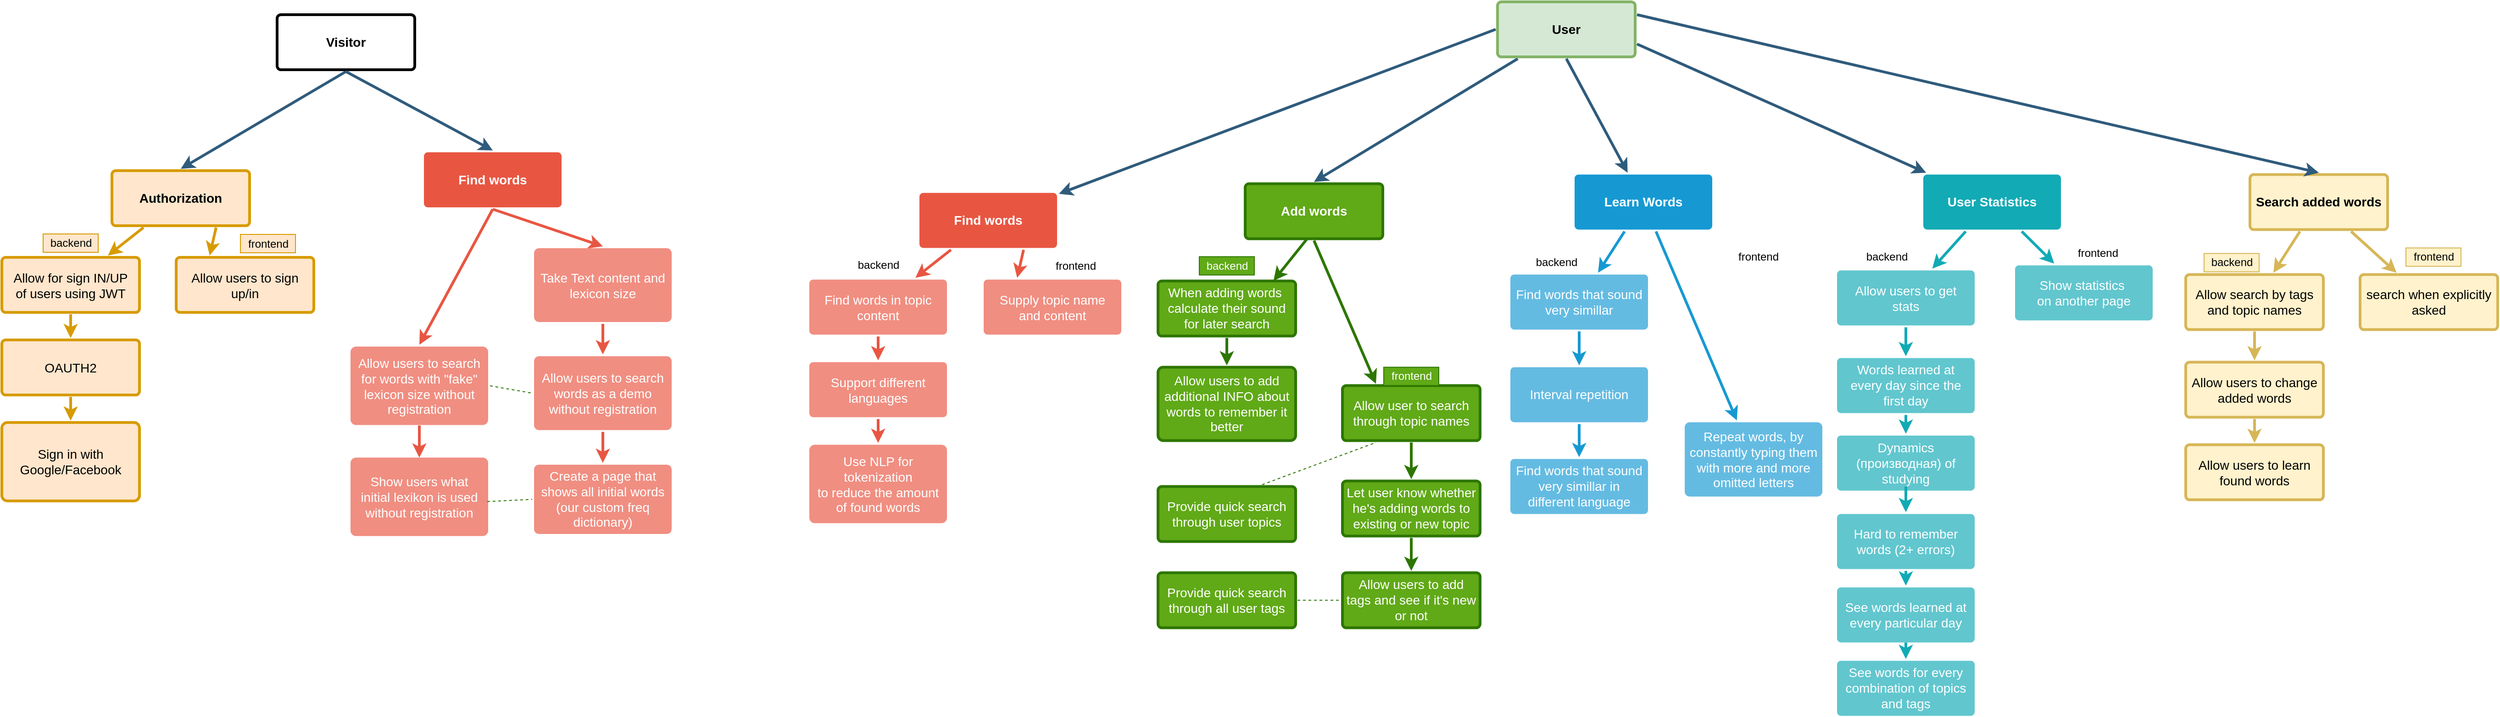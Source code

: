 <mxfile version="13.3.1" type="device"><diagram id="6a731a19-8d31-9384-78a2-239565b7b9f0" name="Page-1"><mxGraphModel dx="2748" dy="3997" grid="1" gridSize="10" guides="1" tooltips="1" connect="1" arrows="1" fold="1" page="1" pageScale="1" pageWidth="3300" pageHeight="2339" background="#ffffff" math="0" shadow="0"><root><mxCell id="0"/><mxCell id="1" parent="0"/><mxCell id="1746" value="" style="edgeStyle=none;rounded=0;jumpStyle=none;html=1;shadow=0;labelBackgroundColor=none;startArrow=none;startFill=0;endArrow=classic;endFill=1;jettySize=auto;orthogonalLoop=1;strokeColor=#2F5B7C;strokeWidth=3;fontFamily=Helvetica;fontSize=16;fontColor=#23445D;spacing=5;exitX=1;exitY=0.75;exitDx=0;exitDy=0;" parent="1" source="cgnRqNXpJwsMN1Uo9J-F-1779" target="1771" edge="1"><mxGeometry relative="1" as="geometry"><mxPoint x="1918" y="-2153" as="sourcePoint"/></mxGeometry></mxCell><mxCell id="1747" value="" style="edgeStyle=none;rounded=0;jumpStyle=none;html=1;shadow=0;labelBackgroundColor=none;startArrow=none;startFill=0;endArrow=classic;endFill=1;jettySize=auto;orthogonalLoop=1;strokeColor=#2F5B7C;strokeWidth=3;fontFamily=Helvetica;fontSize=16;fontColor=#23445D;spacing=5;exitX=0.5;exitY=1;exitDx=0;exitDy=0;" parent="1" source="cgnRqNXpJwsMN1Uo9J-F-1779" target="1760" edge="1"><mxGeometry relative="1" as="geometry"><mxPoint x="1856.883" y="-2149.75" as="sourcePoint"/></mxGeometry></mxCell><mxCell id="1748" value="" style="edgeStyle=none;rounded=0;jumpStyle=none;html=1;shadow=0;labelBackgroundColor=none;startArrow=none;startFill=0;endArrow=classic;endFill=1;jettySize=auto;orthogonalLoop=1;strokeColor=#2F5B7C;strokeWidth=3;fontFamily=Helvetica;fontSize=16;fontColor=#23445D;spacing=5;exitX=0;exitY=0.5;exitDx=0;exitDy=0;" parent="1" source="cgnRqNXpJwsMN1Uo9J-F-1779" target="1753" edge="1"><mxGeometry relative="1" as="geometry"><mxPoint x="1764.0" y="-2186.75" as="sourcePoint"/></mxGeometry></mxCell><mxCell id="1750" value="" style="edgeStyle=none;rounded=1;jumpStyle=none;html=1;shadow=0;labelBackgroundColor=none;startArrow=none;startFill=0;jettySize=auto;orthogonalLoop=1;strokeColor=#E85642;strokeWidth=3;fontFamily=Helvetica;fontSize=14;fontColor=#FFFFFF;spacing=5;fontStyle=1;fillColor=#b0e3e6;exitX=0.5;exitY=1;exitDx=0;exitDy=0;" parent="1" source="1754" target="1756" edge="1"><mxGeometry relative="1" as="geometry"/></mxCell><mxCell id="1751" value="" style="edgeStyle=none;rounded=1;jumpStyle=none;html=1;shadow=0;labelBackgroundColor=none;startArrow=none;startFill=0;jettySize=auto;orthogonalLoop=1;strokeColor=#E85642;strokeWidth=3;fontFamily=Helvetica;fontSize=14;fontColor=#FFFFFF;spacing=5;fontStyle=1;fillColor=#b0e3e6;" parent="1" source="1753" target="1755" edge="1"><mxGeometry relative="1" as="geometry"/></mxCell><mxCell id="1752" value="" style="edgeStyle=none;rounded=1;jumpStyle=none;html=1;shadow=0;labelBackgroundColor=none;startArrow=none;startFill=0;jettySize=auto;orthogonalLoop=1;strokeColor=#E85642;strokeWidth=3;fontFamily=Helvetica;fontSize=14;fontColor=#FFFFFF;spacing=5;fontStyle=1;fillColor=#b0e3e6;exitX=0.5;exitY=1;exitDx=0;exitDy=0;" parent="1" source="1755" target="1754" edge="1"><mxGeometry relative="1" as="geometry"/></mxCell><mxCell id="1753" value="Find words" style="rounded=1;whiteSpace=wrap;html=1;shadow=0;labelBackgroundColor=none;strokeColor=none;strokeWidth=3;fillColor=#e85642;fontFamily=Helvetica;fontSize=14;fontColor=#FFFFFF;align=center;spacing=5;fontStyle=1;arcSize=7;perimeterSpacing=2;" parent="1" vertex="1"><mxGeometry x="1140" y="-1991.75" width="150" height="60" as="geometry"/></mxCell><mxCell id="1754" value="Support different languages" style="rounded=1;whiteSpace=wrap;html=1;shadow=0;labelBackgroundColor=none;strokeColor=none;strokeWidth=3;fillColor=#f08e81;fontFamily=Helvetica;fontSize=14;fontColor=#FFFFFF;align=center;spacing=5;fontStyle=0;arcSize=7;perimeterSpacing=2;" parent="1" vertex="1"><mxGeometry x="1020" y="-1807.25" width="150" height="60" as="geometry"/></mxCell><mxCell id="1755" value="Find words in topic content" style="rounded=1;whiteSpace=wrap;html=1;shadow=0;labelBackgroundColor=none;strokeColor=none;strokeWidth=3;fillColor=#f08e81;fontFamily=Helvetica;fontSize=14;fontColor=#FFFFFF;align=center;spacing=5;fontStyle=0;arcSize=7;perimeterSpacing=2;" parent="1" vertex="1"><mxGeometry x="1020" y="-1897.25" width="150" height="60" as="geometry"/></mxCell><mxCell id="1756" value="Use NLP for tokenization&lt;br&gt;to reduce the amount of found words" style="rounded=1;whiteSpace=wrap;html=1;shadow=0;labelBackgroundColor=none;strokeColor=none;strokeWidth=3;fillColor=#f08e81;fontFamily=Helvetica;fontSize=14;fontColor=#FFFFFF;align=center;spacing=5;fontStyle=0;arcSize=7;perimeterSpacing=2;" parent="1" vertex="1"><mxGeometry x="1020" y="-1717.25" width="150" height="85.5" as="geometry"/></mxCell><mxCell id="1757" value="" style="edgeStyle=none;rounded=0;jumpStyle=none;html=1;shadow=0;labelBackgroundColor=none;startArrow=none;startFill=0;endArrow=classic;endFill=1;jettySize=auto;orthogonalLoop=1;strokeColor=#1699D3;strokeWidth=3;fontFamily=Helvetica;fontSize=14;fontColor=#FFFFFF;spacing=5;" parent="1" source="1760" target="1763" edge="1"><mxGeometry relative="1" as="geometry"/></mxCell><mxCell id="1758" value="" style="edgeStyle=none;rounded=0;jumpStyle=none;html=1;shadow=0;labelBackgroundColor=none;startArrow=none;startFill=0;endArrow=classic;endFill=1;jettySize=auto;orthogonalLoop=1;strokeColor=#1699D3;strokeWidth=3;fontFamily=Helvetica;fontSize=14;fontColor=#FFFFFF;spacing=5;" parent="1" source="1760" target="1762" edge="1"><mxGeometry relative="1" as="geometry"/></mxCell><mxCell id="1760" value="Learn Words" style="rounded=1;whiteSpace=wrap;html=1;shadow=0;labelBackgroundColor=none;strokeColor=none;strokeWidth=3;fillColor=#1699d3;fontFamily=Helvetica;fontSize=14;fontColor=#FFFFFF;align=center;spacing=5;fontStyle=1;arcSize=7;perimeterSpacing=2;" parent="1" vertex="1"><mxGeometry x="1854" y="-2011.75" width="150" height="60" as="geometry"/></mxCell><mxCell id="1762" value="Repeat words, by constantly typing them with more and more omitted letters" style="rounded=1;whiteSpace=wrap;html=1;shadow=0;labelBackgroundColor=none;strokeColor=none;strokeWidth=3;fillColor=#64bbe2;fontFamily=Helvetica;fontSize=14;fontColor=#FFFFFF;align=center;spacing=5;arcSize=7;perimeterSpacing=2;" parent="1" vertex="1"><mxGeometry x="1974" y="-1741.75" width="150" height="81" as="geometry"/></mxCell><mxCell id="1763" value="Find words that sound very simillar" style="rounded=1;whiteSpace=wrap;html=1;shadow=0;labelBackgroundColor=none;strokeColor=none;strokeWidth=3;fillColor=#64bbe2;fontFamily=Helvetica;fontSize=14;fontColor=#FFFFFF;align=center;spacing=5;arcSize=7;perimeterSpacing=2;" parent="1" vertex="1"><mxGeometry x="1784" y="-1902.75" width="150" height="60" as="geometry"/></mxCell><mxCell id="1771" value="User Statistics" style="rounded=1;whiteSpace=wrap;html=1;shadow=0;labelBackgroundColor=none;strokeColor=none;strokeWidth=3;fillColor=#12aab5;fontFamily=Helvetica;fontSize=14;fontColor=#FFFFFF;align=center;spacing=5;fontStyle=1;arcSize=7;perimeterSpacing=2;" parent="1" vertex="1"><mxGeometry x="2234" y="-2011.75" width="150" height="60" as="geometry"/></mxCell><mxCell id="1776" value="Allow users to get stats" style="rounded=1;whiteSpace=wrap;html=1;shadow=0;labelBackgroundColor=none;strokeColor=none;strokeWidth=3;fillColor=#61c6ce;fontFamily=Helvetica;fontSize=14;fontColor=#FFFFFF;align=center;spacing=5;fontStyle=0;arcSize=7;perimeterSpacing=2;" parent="1" vertex="1"><mxGeometry x="2140" y="-1907.25" width="150" height="60" as="geometry"/></mxCell><mxCell id="1777" value="" style="edgeStyle=none;rounded=1;jumpStyle=none;html=1;shadow=0;labelBackgroundColor=none;startArrow=none;startFill=0;jettySize=auto;orthogonalLoop=1;strokeColor=#12AAB5;strokeWidth=3;fontFamily=Helvetica;fontSize=14;fontColor=#FFFFFF;spacing=5;fontStyle=1;fillColor=#b0e3e6;" parent="1" source="1771" target="1776" edge="1"><mxGeometry relative="1" as="geometry"/></mxCell><mxCell id="1778" value="Show statistics&amp;nbsp;&lt;br&gt;on another page" style="rounded=1;whiteSpace=wrap;html=1;shadow=0;labelBackgroundColor=none;strokeColor=none;strokeWidth=3;fillColor=#61c6ce;fontFamily=Helvetica;fontSize=14;fontColor=#FFFFFF;align=center;spacing=5;fontStyle=0;arcSize=7;perimeterSpacing=2;" parent="1" vertex="1"><mxGeometry x="2334" y="-1912.75" width="150" height="60" as="geometry"/></mxCell><mxCell id="1779" value="" style="edgeStyle=none;rounded=1;jumpStyle=none;html=1;shadow=0;labelBackgroundColor=none;startArrow=none;startFill=0;jettySize=auto;orthogonalLoop=1;strokeColor=#12AAB5;strokeWidth=3;fontFamily=Helvetica;fontSize=14;fontColor=#FFFFFF;spacing=5;fontStyle=1;fillColor=#b0e3e6;" parent="1" source="1771" target="1778" edge="1"><mxGeometry relative="1" as="geometry"/></mxCell><mxCell id="3GbxyuXBnhNGjhX0EN6T-1781" value="" style="edgeStyle=none;rounded=1;jumpStyle=none;html=1;shadow=0;labelBackgroundColor=none;startArrow=none;startFill=0;jettySize=auto;orthogonalLoop=1;strokeColor=#2D7600;strokeWidth=3;fontFamily=Helvetica;fontSize=14;fontColor=#FFFFFF;spacing=5;fontStyle=1;fillColor=#60a917;exitX=0.5;exitY=1;exitDx=0;exitDy=0;" parent="1" source="3GbxyuXBnhNGjhX0EN6T-1783" target="3GbxyuXBnhNGjhX0EN6T-1782" edge="1"><mxGeometry relative="1" as="geometry"/></mxCell><mxCell id="3GbxyuXBnhNGjhX0EN6T-1782" value="Let user know whether he's adding words to existing or new topic" style="rounded=1;whiteSpace=wrap;html=1;shadow=0;labelBackgroundColor=none;strokeColor=#2D7600;strokeWidth=3;fillColor=#60a917;fontFamily=Helvetica;fontSize=14;align=center;spacing=5;fontStyle=0;arcSize=7;perimeterSpacing=2;fontColor=#ffffff;" parent="1" vertex="1"><mxGeometry x="1601" y="-1677.75" width="150" height="60" as="geometry"/></mxCell><mxCell id="3GbxyuXBnhNGjhX0EN6T-1783" value="Allow user to search through topic names" style="rounded=1;whiteSpace=wrap;html=1;shadow=0;labelBackgroundColor=none;strokeColor=#2D7600;strokeWidth=3;fillColor=#60a917;fontFamily=Helvetica;fontSize=14;align=center;spacing=5;fontStyle=0;arcSize=7;perimeterSpacing=2;fontColor=#ffffff;" parent="1" vertex="1"><mxGeometry x="1601" y="-1781.75" width="150" height="60" as="geometry"/></mxCell><mxCell id="3GbxyuXBnhNGjhX0EN6T-1784" value="Provide quick search through user topics" style="rounded=1;whiteSpace=wrap;html=1;shadow=0;labelBackgroundColor=none;strokeColor=#2D7600;strokeWidth=3;fillColor=#60a917;fontFamily=Helvetica;fontSize=14;align=center;spacing=5;fontStyle=0;arcSize=7;perimeterSpacing=2;fontColor=#ffffff;" parent="1" vertex="1"><mxGeometry x="1400" y="-1671.75" width="150" height="60" as="geometry"/></mxCell><mxCell id="3GbxyuXBnhNGjhX0EN6T-1785" value="" style="edgeStyle=none;rounded=1;jumpStyle=none;html=1;shadow=0;labelBackgroundColor=none;startArrow=none;startFill=0;jettySize=auto;orthogonalLoop=1;strokeColor=#2D7600;strokeWidth=3;fontFamily=Helvetica;fontSize=14;fontColor=#FFFFFF;spacing=5;fontStyle=1;fillColor=#60a917;entryX=0.25;entryY=0;entryDx=0;entryDy=0;" parent="1" target="3GbxyuXBnhNGjhX0EN6T-1783" edge="1"><mxGeometry relative="1" as="geometry"><mxPoint x="1570" y="-1939.75" as="sourcePoint"/><mxPoint x="1726" y="-1859.25" as="targetPoint"/></mxGeometry></mxCell><mxCell id="3GbxyuXBnhNGjhX0EN6T-1787" value="&lt;span style=&quot;font-size: 14px&quot;&gt;&lt;br&gt;&lt;/span&gt;" style="text;html=1;align=center;verticalAlign=middle;resizable=0;points=[];autosize=1;" parent="1" vertex="1"><mxGeometry x="1075" y="-1993.75" width="20" height="20" as="geometry"/></mxCell><mxCell id="3GbxyuXBnhNGjhX0EN6T-1788" value="backend" style="text;html=1;align=center;verticalAlign=middle;resizable=0;points=[];autosize=1;" parent="1" vertex="1"><mxGeometry x="1065" y="-1922.75" width="60" height="20" as="geometry"/></mxCell><mxCell id="3GbxyuXBnhNGjhX0EN6T-1789" value="frontend" style="text;html=1;align=center;verticalAlign=middle;resizable=0;points=[];autosize=1;fillColor=#60a917;strokeColor=#2D7600;fontColor=#ffffff;" parent="1" vertex="1"><mxGeometry x="1646" y="-1801.75" width="60" height="20" as="geometry"/></mxCell><mxCell id="3GbxyuXBnhNGjhX0EN6T-1790" value="Add words" style="rounded=1;whiteSpace=wrap;html=1;shadow=0;labelBackgroundColor=none;strokeColor=#2D7600;strokeWidth=3;fillColor=#60a917;fontFamily=Helvetica;fontSize=14;align=center;spacing=5;fontStyle=1;arcSize=7;perimeterSpacing=2;fontColor=#ffffff;" parent="1" vertex="1"><mxGeometry x="1495" y="-2001.75" width="150" height="60" as="geometry"/></mxCell><mxCell id="3GbxyuXBnhNGjhX0EN6T-1791" value="" style="edgeStyle=none;rounded=0;jumpStyle=none;html=1;shadow=0;labelBackgroundColor=none;startArrow=none;startFill=0;endArrow=classic;endFill=1;jettySize=auto;orthogonalLoop=1;strokeColor=#2F5B7C;strokeWidth=3;fontFamily=Helvetica;fontSize=16;fontColor=#23445D;spacing=5;entryX=0.5;entryY=0;entryDx=0;entryDy=0;" parent="1" source="cgnRqNXpJwsMN1Uo9J-F-1779" target="3GbxyuXBnhNGjhX0EN6T-1790" edge="1"><mxGeometry relative="1" as="geometry"><mxPoint x="1802.5" y="-2149.75" as="sourcePoint"/><mxPoint x="1302" y="-1979.426" as="targetPoint"/></mxGeometry></mxCell><mxCell id="3GbxyuXBnhNGjhX0EN6T-1792" value="" style="edgeStyle=none;rounded=1;jumpStyle=none;html=1;shadow=0;labelBackgroundColor=none;startArrow=none;startFill=0;jettySize=auto;orthogonalLoop=1;strokeColor=#2D7600;strokeWidth=3;fontFamily=Helvetica;fontSize=14;fontColor=#FFFFFF;spacing=5;fontStyle=1;fillColor=#60a917;exitX=0.451;exitY=0.969;exitDx=0;exitDy=0;exitPerimeter=0;entryX=0.83;entryY=0.029;entryDx=0;entryDy=0;entryPerimeter=0;" parent="1" source="3GbxyuXBnhNGjhX0EN6T-1790" target="3GbxyuXBnhNGjhX0EN6T-1794" edge="1"><mxGeometry relative="1" as="geometry"><mxPoint x="1560" y="-1931.75" as="sourcePoint"/><mxPoint x="1475" y="-1843.75" as="targetPoint"/></mxGeometry></mxCell><mxCell id="3GbxyuXBnhNGjhX0EN6T-1793" value="backend" style="text;html=1;align=center;verticalAlign=middle;resizable=0;points=[];autosize=1;fillColor=#60a917;strokeColor=#2D7600;fontColor=#ffffff;" parent="1" vertex="1"><mxGeometry x="1445" y="-1922.25" width="60" height="20" as="geometry"/></mxCell><mxCell id="3GbxyuXBnhNGjhX0EN6T-1794" value="When adding words&amp;nbsp;&lt;br&gt;calculate their sound for later search" style="rounded=1;whiteSpace=wrap;html=1;shadow=0;labelBackgroundColor=none;strokeColor=#2D7600;strokeWidth=3;fillColor=#60a917;fontFamily=Helvetica;fontSize=14;align=center;spacing=5;fontStyle=0;arcSize=7;perimeterSpacing=2;fontColor=#ffffff;" parent="1" vertex="1"><mxGeometry x="1400" y="-1895.75" width="150" height="60" as="geometry"/></mxCell><mxCell id="3GbxyuXBnhNGjhX0EN6T-1796" value="" style="endArrow=none;dashed=1;html=1;entryX=0.25;entryY=1;entryDx=0;entryDy=0;exitX=0.75;exitY=0;exitDx=0;exitDy=0;fillColor=#60a917;strokeColor=#2D7600;" parent="1" source="3GbxyuXBnhNGjhX0EN6T-1784" target="3GbxyuXBnhNGjhX0EN6T-1783" edge="1"><mxGeometry width="50" height="50" relative="1" as="geometry"><mxPoint x="1430" y="-1726.75" as="sourcePoint"/><mxPoint x="1480" y="-1776.75" as="targetPoint"/></mxGeometry></mxCell><mxCell id="3GbxyuXBnhNGjhX0EN6T-1797" value="Supply topic name and content" style="rounded=1;whiteSpace=wrap;html=1;shadow=0;labelBackgroundColor=none;strokeColor=none;strokeWidth=3;fillColor=#f08e81;fontFamily=Helvetica;fontSize=14;fontColor=#FFFFFF;align=center;spacing=5;fontStyle=0;arcSize=7;perimeterSpacing=2;" parent="1" vertex="1"><mxGeometry x="1210" y="-1897.25" width="150" height="60" as="geometry"/></mxCell><mxCell id="3GbxyuXBnhNGjhX0EN6T-1798" value="" style="edgeStyle=none;rounded=1;jumpStyle=none;html=1;shadow=0;labelBackgroundColor=none;startArrow=none;startFill=0;jettySize=auto;orthogonalLoop=1;strokeColor=#E85642;strokeWidth=3;fontFamily=Helvetica;fontSize=14;fontColor=#FFFFFF;spacing=5;fontStyle=1;fillColor=#b0e3e6;exitX=0.75;exitY=1;exitDx=0;exitDy=0;entryX=0.25;entryY=0;entryDx=0;entryDy=0;" parent="1" source="1753" target="3GbxyuXBnhNGjhX0EN6T-1797" edge="1"><mxGeometry relative="1" as="geometry"><mxPoint x="1184.365" y="-1919.75" as="sourcePoint"/><mxPoint x="1145.635" y="-1889.25" as="targetPoint"/></mxGeometry></mxCell><mxCell id="3GbxyuXBnhNGjhX0EN6T-1799" value="frontend" style="text;html=1;align=center;verticalAlign=middle;resizable=0;points=[];autosize=1;" parent="1" vertex="1"><mxGeometry x="1280" y="-1922.25" width="60" height="20" as="geometry"/></mxCell><mxCell id="3GbxyuXBnhNGjhX0EN6T-1800" value="Allow users to search for words with &quot;fake&quot; lexicon size without registration" style="rounded=1;whiteSpace=wrap;html=1;shadow=0;labelBackgroundColor=none;strokeColor=none;strokeWidth=3;fillColor=#f08e81;fontFamily=Helvetica;fontSize=14;fontColor=#FFFFFF;align=center;spacing=5;fontStyle=0;arcSize=7;perimeterSpacing=2;" parent="1" vertex="1"><mxGeometry x="520" y="-1824.25" width="150" height="85.5" as="geometry"/></mxCell><mxCell id="3GbxyuXBnhNGjhX0EN6T-1802" value="Allow users to search words as a demo without registration" style="rounded=1;whiteSpace=wrap;html=1;shadow=0;labelBackgroundColor=none;strokeColor=none;strokeWidth=3;fillColor=#f08e81;fontFamily=Helvetica;fontSize=14;fontColor=#FFFFFF;align=center;spacing=5;fontStyle=0;arcSize=7;perimeterSpacing=2;" parent="1" vertex="1"><mxGeometry x="720" y="-1813.75" width="150" height="80.5" as="geometry"/></mxCell><mxCell id="3GbxyuXBnhNGjhX0EN6T-1804" value="backend" style="text;html=1;align=center;verticalAlign=middle;resizable=0;points=[];autosize=1;" parent="1" vertex="1"><mxGeometry x="1804" y="-1925.75" width="60" height="20" as="geometry"/></mxCell><mxCell id="3GbxyuXBnhNGjhX0EN6T-1805" value="backend" style="text;html=1;align=center;verticalAlign=middle;resizable=0;points=[];autosize=1;" parent="1" vertex="1"><mxGeometry x="2164" y="-1932.25" width="60" height="20" as="geometry"/></mxCell><mxCell id="3GbxyuXBnhNGjhX0EN6T-1806" value="frontend" style="text;html=1;align=center;verticalAlign=middle;resizable=0;points=[];autosize=1;" parent="1" vertex="1"><mxGeometry x="2024" y="-1931.75" width="60" height="20" as="geometry"/></mxCell><mxCell id="3GbxyuXBnhNGjhX0EN6T-1807" value="frontend" style="text;html=1;align=center;verticalAlign=middle;resizable=0;points=[];autosize=1;" parent="1" vertex="1"><mxGeometry x="2394" y="-1935.75" width="60" height="20" as="geometry"/></mxCell><mxCell id="3GbxyuXBnhNGjhX0EN6T-1808" value="" style="edgeStyle=none;rounded=0;jumpStyle=none;html=1;shadow=0;labelBackgroundColor=none;startArrow=none;startFill=0;endArrow=classic;endFill=1;jettySize=auto;orthogonalLoop=1;strokeColor=#d6b656;strokeWidth=3;fontFamily=Helvetica;fontSize=14;fontColor=#FFFFFF;spacing=5;fillColor=#fff2cc;" parent="1" source="3GbxyuXBnhNGjhX0EN6T-1810" target="3GbxyuXBnhNGjhX0EN6T-1812" edge="1"><mxGeometry relative="1" as="geometry"/></mxCell><mxCell id="3GbxyuXBnhNGjhX0EN6T-1809" value="" style="edgeStyle=none;rounded=0;jumpStyle=none;html=1;shadow=0;labelBackgroundColor=none;startArrow=none;startFill=0;endArrow=classic;endFill=1;jettySize=auto;orthogonalLoop=1;strokeColor=#d6b656;strokeWidth=3;fontFamily=Helvetica;fontSize=14;fontColor=#FFFFFF;spacing=5;fillColor=#fff2cc;" parent="1" source="3GbxyuXBnhNGjhX0EN6T-1810" target="3GbxyuXBnhNGjhX0EN6T-1811" edge="1"><mxGeometry relative="1" as="geometry"/></mxCell><mxCell id="3GbxyuXBnhNGjhX0EN6T-1810" value="Search added words" style="rounded=1;whiteSpace=wrap;html=1;shadow=0;labelBackgroundColor=none;strokeColor=#d6b656;strokeWidth=3;fillColor=#fff2cc;fontFamily=Helvetica;fontSize=14;align=center;spacing=5;fontStyle=1;arcSize=7;perimeterSpacing=2;" parent="1" vertex="1"><mxGeometry x="2590" y="-2011.75" width="150" height="60" as="geometry"/></mxCell><mxCell id="3GbxyuXBnhNGjhX0EN6T-1811" value="search when explicitly asked" style="rounded=1;whiteSpace=wrap;html=1;shadow=0;labelBackgroundColor=none;strokeColor=#d6b656;strokeWidth=3;fillColor=#fff2cc;fontFamily=Helvetica;fontSize=14;align=center;spacing=5;arcSize=7;perimeterSpacing=2;" parent="1" vertex="1"><mxGeometry x="2710" y="-1902.75" width="150" height="60" as="geometry"/></mxCell><mxCell id="3GbxyuXBnhNGjhX0EN6T-1812" value="Allow search by tags and topic names" style="rounded=1;whiteSpace=wrap;html=1;shadow=0;labelBackgroundColor=none;strokeColor=#d6b656;strokeWidth=3;fillColor=#fff2cc;fontFamily=Helvetica;fontSize=14;align=center;spacing=5;arcSize=7;perimeterSpacing=2;" parent="1" vertex="1"><mxGeometry x="2520" y="-1902.75" width="150" height="60" as="geometry"/></mxCell><mxCell id="3GbxyuXBnhNGjhX0EN6T-1813" value="backend" style="text;html=1;align=center;verticalAlign=middle;resizable=0;points=[];autosize=1;fillColor=#fff2cc;strokeColor=#d6b656;" parent="1" vertex="1"><mxGeometry x="2540" y="-1925.75" width="60" height="20" as="geometry"/></mxCell><mxCell id="3GbxyuXBnhNGjhX0EN6T-1814" value="frontend" style="text;html=1;align=center;verticalAlign=middle;resizable=0;points=[];autosize=1;fillColor=#fff2cc;strokeColor=#d6b656;" parent="1" vertex="1"><mxGeometry x="2760" y="-1931.75" width="60" height="20" as="geometry"/></mxCell><mxCell id="3GbxyuXBnhNGjhX0EN6T-1815" value="" style="edgeStyle=none;rounded=0;jumpStyle=none;html=1;shadow=0;labelBackgroundColor=none;startArrow=none;startFill=0;endArrow=classic;endFill=1;jettySize=auto;orthogonalLoop=1;strokeColor=#2F5B7C;strokeWidth=3;fontFamily=Helvetica;fontSize=16;fontColor=#23445D;spacing=5;entryX=0.5;entryY=0;entryDx=0;entryDy=0;exitX=1;exitY=0.25;exitDx=0;exitDy=0;" parent="1" source="cgnRqNXpJwsMN1Uo9J-F-1779" target="3GbxyuXBnhNGjhX0EN6T-1810" edge="1"><mxGeometry relative="1" as="geometry"><mxPoint x="1918" y="-2187" as="sourcePoint"/><mxPoint x="2225.693" y="-2003.75" as="targetPoint"/></mxGeometry></mxCell><mxCell id="3GbxyuXBnhNGjhX0EN6T-1816" value="" style="edgeStyle=none;rounded=0;jumpStyle=none;html=1;shadow=0;labelBackgroundColor=none;startArrow=none;startFill=0;endArrow=classic;endFill=1;jettySize=auto;orthogonalLoop=1;strokeColor=#1699D3;strokeWidth=3;fontFamily=Helvetica;fontSize=14;fontColor=#FFFFFF;spacing=5;exitX=0.5;exitY=1;exitDx=0;exitDy=0;entryX=0.5;entryY=0;entryDx=0;entryDy=0;" parent="1" source="1763" target="3GbxyuXBnhNGjhX0EN6T-1817" edge="1"><mxGeometry relative="1" as="geometry"><mxPoint x="1874" y="-1771.75" as="sourcePoint"/><mxPoint x="1859" y="-1771.75" as="targetPoint"/></mxGeometry></mxCell><mxCell id="3GbxyuXBnhNGjhX0EN6T-1817" value="Interval repetition" style="rounded=1;whiteSpace=wrap;html=1;shadow=0;labelBackgroundColor=none;strokeColor=none;strokeWidth=3;fillColor=#64bbe2;fontFamily=Helvetica;fontSize=14;fontColor=#FFFFFF;align=center;spacing=5;arcSize=7;perimeterSpacing=2;" parent="1" vertex="1"><mxGeometry x="1784" y="-1801.75" width="150" height="60" as="geometry"/></mxCell><mxCell id="3GbxyuXBnhNGjhX0EN6T-1818" value="Words learned at every day since the first day" style="rounded=1;whiteSpace=wrap;html=1;shadow=0;labelBackgroundColor=none;strokeColor=none;strokeWidth=3;fillColor=#61c6ce;fontFamily=Helvetica;fontSize=14;fontColor=#FFFFFF;align=center;spacing=5;fontStyle=0;arcSize=7;perimeterSpacing=2;" parent="1" vertex="1"><mxGeometry x="2140" y="-1811.75" width="150" height="60" as="geometry"/></mxCell><mxCell id="3GbxyuXBnhNGjhX0EN6T-1819" value="Dynamics (производная) of studying" style="rounded=1;whiteSpace=wrap;html=1;shadow=0;labelBackgroundColor=none;strokeColor=none;strokeWidth=3;fillColor=#61c6ce;fontFamily=Helvetica;fontSize=14;fontColor=#FFFFFF;align=center;spacing=5;fontStyle=0;arcSize=7;perimeterSpacing=2;" parent="1" vertex="1"><mxGeometry x="2140" y="-1727.25" width="150" height="60" as="geometry"/></mxCell><mxCell id="3GbxyuXBnhNGjhX0EN6T-1820" value="Hard to remember words (2+ errors)" style="rounded=1;whiteSpace=wrap;html=1;shadow=0;labelBackgroundColor=none;strokeColor=none;strokeWidth=3;fillColor=#61c6ce;fontFamily=Helvetica;fontSize=14;fontColor=#FFFFFF;align=center;spacing=5;fontStyle=0;arcSize=7;perimeterSpacing=2;" parent="1" vertex="1"><mxGeometry x="2140" y="-1641.75" width="150" height="60" as="geometry"/></mxCell><mxCell id="3GbxyuXBnhNGjhX0EN6T-1821" value="" style="edgeStyle=none;rounded=1;jumpStyle=none;html=1;shadow=0;labelBackgroundColor=none;startArrow=none;startFill=0;jettySize=auto;orthogonalLoop=1;strokeColor=#12AAB5;strokeWidth=3;fontFamily=Helvetica;fontSize=14;fontColor=#FFFFFF;spacing=5;fontStyle=1;fillColor=#b0e3e6;entryX=0.5;entryY=0;entryDx=0;entryDy=0;exitX=0.5;exitY=1;exitDx=0;exitDy=0;" parent="1" source="1776" target="3GbxyuXBnhNGjhX0EN6T-1818" edge="1"><mxGeometry relative="1" as="geometry"><mxPoint x="2290.215" y="-1939.75" as="sourcePoint"/><mxPoint x="2253.785" y="-1899.25" as="targetPoint"/></mxGeometry></mxCell><mxCell id="3GbxyuXBnhNGjhX0EN6T-1822" value="" style="edgeStyle=none;rounded=1;jumpStyle=none;html=1;shadow=0;labelBackgroundColor=none;startArrow=none;startFill=0;jettySize=auto;orthogonalLoop=1;strokeColor=#12AAB5;strokeWidth=3;fontFamily=Helvetica;fontSize=14;fontColor=#FFFFFF;spacing=5;fontStyle=1;fillColor=#b0e3e6;" parent="1" source="3GbxyuXBnhNGjhX0EN6T-1818" target="3GbxyuXBnhNGjhX0EN6T-1819" edge="1"><mxGeometry relative="1" as="geometry"><mxPoint x="2216" y="-1751.75" as="sourcePoint"/><mxPoint x="2225" y="-1803.75" as="targetPoint"/><Array as="points"/></mxGeometry></mxCell><mxCell id="3GbxyuXBnhNGjhX0EN6T-1823" value="" style="edgeStyle=none;rounded=1;jumpStyle=none;html=1;shadow=0;labelBackgroundColor=none;startArrow=none;startFill=0;jettySize=auto;orthogonalLoop=1;strokeColor=#12AAB5;strokeWidth=3;fontFamily=Helvetica;fontSize=14;fontColor=#FFFFFF;spacing=5;fontStyle=1;fillColor=#b0e3e6;entryX=0.5;entryY=0;entryDx=0;entryDy=0;" parent="1" target="3GbxyuXBnhNGjhX0EN6T-1820" edge="1"><mxGeometry relative="1" as="geometry"><mxPoint x="2215" y="-1671.75" as="sourcePoint"/><mxPoint x="2225" y="-1803.75" as="targetPoint"/></mxGeometry></mxCell><mxCell id="3GbxyuXBnhNGjhX0EN6T-1824" value="" style="edgeStyle=none;rounded=1;jumpStyle=none;html=1;shadow=0;labelBackgroundColor=none;startArrow=none;startFill=0;jettySize=auto;orthogonalLoop=1;strokeColor=#2D7600;strokeWidth=3;fontFamily=Helvetica;fontSize=14;fontColor=#FFFFFF;spacing=5;fontStyle=1;fillColor=#60a917;exitX=0.5;exitY=1;exitDx=0;exitDy=0;" parent="1" source="3GbxyuXBnhNGjhX0EN6T-1782" target="3GbxyuXBnhNGjhX0EN6T-1825" edge="1"><mxGeometry relative="1" as="geometry"><mxPoint x="1675.58" y="-1567.75" as="sourcePoint"/><mxPoint x="1676" y="-1577.75" as="targetPoint"/></mxGeometry></mxCell><mxCell id="3GbxyuXBnhNGjhX0EN6T-1825" value="Allow users to add tags and see if it's new or not" style="rounded=1;whiteSpace=wrap;html=1;shadow=0;labelBackgroundColor=none;strokeColor=#2D7600;strokeWidth=3;fillColor=#60a917;fontFamily=Helvetica;fontSize=14;align=center;spacing=5;fontStyle=0;arcSize=7;perimeterSpacing=2;fontColor=#ffffff;" parent="1" vertex="1"><mxGeometry x="1601" y="-1577.75" width="150" height="60" as="geometry"/></mxCell><mxCell id="3GbxyuXBnhNGjhX0EN6T-1827" value="See words learned at every particular day" style="rounded=1;whiteSpace=wrap;html=1;shadow=0;labelBackgroundColor=none;strokeColor=none;strokeWidth=3;fillColor=#61c6ce;fontFamily=Helvetica;fontSize=14;fontColor=#FFFFFF;align=center;spacing=5;fontStyle=0;arcSize=7;perimeterSpacing=2;" parent="1" vertex="1"><mxGeometry x="2140" y="-1561.75" width="150" height="60" as="geometry"/></mxCell><mxCell id="3GbxyuXBnhNGjhX0EN6T-1828" value="See words for every combination of topics and tags" style="rounded=1;whiteSpace=wrap;html=1;shadow=0;labelBackgroundColor=none;strokeColor=none;strokeWidth=3;fillColor=#61c6ce;fontFamily=Helvetica;fontSize=14;fontColor=#FFFFFF;align=center;spacing=5;fontStyle=0;arcSize=7;perimeterSpacing=2;" parent="1" vertex="1"><mxGeometry x="2140" y="-1481.75" width="150" height="60" as="geometry"/></mxCell><mxCell id="3GbxyuXBnhNGjhX0EN6T-1829" value="" style="edgeStyle=none;rounded=1;jumpStyle=none;html=1;shadow=0;labelBackgroundColor=none;startArrow=none;startFill=0;jettySize=auto;orthogonalLoop=1;strokeColor=#12AAB5;strokeWidth=3;fontFamily=Helvetica;fontSize=14;fontColor=#FFFFFF;spacing=5;fontStyle=1;fillColor=#b0e3e6;entryX=0.5;entryY=0;entryDx=0;entryDy=0;" parent="1" target="3GbxyuXBnhNGjhX0EN6T-1828" edge="1"><mxGeometry relative="1" as="geometry"><mxPoint x="2215" y="-1501.75" as="sourcePoint"/><mxPoint x="2225" y="-1633.75" as="targetPoint"/></mxGeometry></mxCell><mxCell id="3GbxyuXBnhNGjhX0EN6T-1830" value="" style="edgeStyle=none;rounded=1;jumpStyle=none;html=1;shadow=0;labelBackgroundColor=none;startArrow=none;startFill=0;jettySize=auto;orthogonalLoop=1;strokeColor=#12AAB5;strokeWidth=3;fontFamily=Helvetica;fontSize=14;fontColor=#FFFFFF;spacing=5;fontStyle=1;fillColor=#b0e3e6;entryX=0.5;entryY=0;entryDx=0;entryDy=0;exitX=0.5;exitY=1;exitDx=0;exitDy=0;" parent="1" source="3GbxyuXBnhNGjhX0EN6T-1820" target="3GbxyuXBnhNGjhX0EN6T-1827" edge="1"><mxGeometry relative="1" as="geometry"><mxPoint x="2235" y="-1651.75" as="sourcePoint"/><mxPoint x="2235" y="-1623.75" as="targetPoint"/></mxGeometry></mxCell><mxCell id="3GbxyuXBnhNGjhX0EN6T-1832" value="Provide quick search through all user tags" style="rounded=1;whiteSpace=wrap;html=1;shadow=0;labelBackgroundColor=none;strokeColor=#2D7600;strokeWidth=3;fillColor=#60a917;fontFamily=Helvetica;fontSize=14;align=center;spacing=5;fontStyle=0;arcSize=7;perimeterSpacing=2;fontColor=#ffffff;" parent="1" vertex="1"><mxGeometry x="1400" y="-1577.75" width="150" height="60" as="geometry"/></mxCell><mxCell id="3GbxyuXBnhNGjhX0EN6T-1833" value="" style="endArrow=none;dashed=1;html=1;entryX=0;entryY=0.5;entryDx=0;entryDy=0;exitX=1;exitY=0.5;exitDx=0;exitDy=0;fillColor=#60a917;strokeColor=#2D7600;" parent="1" source="3GbxyuXBnhNGjhX0EN6T-1832" target="3GbxyuXBnhNGjhX0EN6T-1825" edge="1"><mxGeometry width="50" height="50" relative="1" as="geometry"><mxPoint x="1523.5" y="-1783.75" as="sourcePoint"/><mxPoint x="1647.5" y="-1823.75" as="targetPoint"/></mxGeometry></mxCell><mxCell id="3GbxyuXBnhNGjhX0EN6T-1834" value="Allow users to change added words" style="rounded=1;whiteSpace=wrap;html=1;shadow=0;labelBackgroundColor=none;strokeColor=#d6b656;strokeWidth=3;fillColor=#fff2cc;fontFamily=Helvetica;fontSize=14;align=center;spacing=5;arcSize=7;perimeterSpacing=2;" parent="1" vertex="1"><mxGeometry x="2520" y="-1807.25" width="150" height="60" as="geometry"/></mxCell><mxCell id="3GbxyuXBnhNGjhX0EN6T-1835" value="" style="edgeStyle=none;rounded=0;jumpStyle=none;html=1;shadow=0;labelBackgroundColor=none;startArrow=none;startFill=0;endArrow=classic;endFill=1;jettySize=auto;orthogonalLoop=1;strokeColor=#d6b656;strokeWidth=3;fontFamily=Helvetica;fontSize=14;fontColor=#FFFFFF;spacing=5;fillColor=#fff2cc;entryX=0.5;entryY=0;entryDx=0;entryDy=0;exitX=0.5;exitY=1;exitDx=0;exitDy=0;" parent="1" source="3GbxyuXBnhNGjhX0EN6T-1812" target="3GbxyuXBnhNGjhX0EN6T-1834" edge="1"><mxGeometry relative="1" as="geometry"><mxPoint x="2654.45" y="-1939.75" as="sourcePoint"/><mxPoint x="2625.55" y="-1894.75" as="targetPoint"/></mxGeometry></mxCell><mxCell id="3GbxyuXBnhNGjhX0EN6T-1837" value="Allow users to learn found words" style="rounded=1;whiteSpace=wrap;html=1;shadow=0;labelBackgroundColor=none;strokeColor=#d6b656;strokeWidth=3;fillColor=#fff2cc;fontFamily=Helvetica;fontSize=14;align=center;spacing=5;arcSize=7;perimeterSpacing=2;" parent="1" vertex="1"><mxGeometry x="2520" y="-1717.25" width="150" height="60" as="geometry"/></mxCell><mxCell id="3GbxyuXBnhNGjhX0EN6T-1838" value="" style="edgeStyle=none;rounded=0;jumpStyle=none;html=1;shadow=0;labelBackgroundColor=none;startArrow=none;startFill=0;endArrow=classic;endFill=1;jettySize=auto;orthogonalLoop=1;strokeColor=#d6b656;strokeWidth=3;fontFamily=Helvetica;fontSize=14;fontColor=#FFFFFF;spacing=5;fillColor=#fff2cc;entryX=0.5;entryY=0;entryDx=0;entryDy=0;exitX=0.5;exitY=1;exitDx=0;exitDy=0;" parent="1" source="3GbxyuXBnhNGjhX0EN6T-1834" target="3GbxyuXBnhNGjhX0EN6T-1837" edge="1"><mxGeometry relative="1" as="geometry"><mxPoint x="2585" y="-1731.75" as="sourcePoint"/><mxPoint x="2615.55" y="-1785.75" as="targetPoint"/></mxGeometry></mxCell><mxCell id="3GbxyuXBnhNGjhX0EN6T-1840" value="Find words that sound very simillar in different language" style="rounded=1;whiteSpace=wrap;html=1;shadow=0;labelBackgroundColor=none;strokeColor=none;strokeWidth=3;fillColor=#64bbe2;fontFamily=Helvetica;fontSize=14;fontColor=#FFFFFF;align=center;spacing=5;arcSize=7;perimeterSpacing=2;" parent="1" vertex="1"><mxGeometry x="1784" y="-1701.75" width="150" height="60" as="geometry"/></mxCell><mxCell id="3GbxyuXBnhNGjhX0EN6T-1841" value="" style="edgeStyle=none;rounded=0;jumpStyle=none;html=1;shadow=0;labelBackgroundColor=none;startArrow=none;startFill=0;endArrow=classic;endFill=1;jettySize=auto;orthogonalLoop=1;strokeColor=#1699D3;strokeWidth=3;fontFamily=Helvetica;fontSize=14;fontColor=#FFFFFF;spacing=5;exitX=0.5;exitY=1;exitDx=0;exitDy=0;entryX=0.5;entryY=0;entryDx=0;entryDy=0;" parent="1" source="3GbxyuXBnhNGjhX0EN6T-1817" target="3GbxyuXBnhNGjhX0EN6T-1840" edge="1"><mxGeometry relative="1" as="geometry"><mxPoint x="1854" y="-1719.75" as="sourcePoint"/><mxPoint x="1854" y="-1682.75" as="targetPoint"/></mxGeometry></mxCell><mxCell id="3GbxyuXBnhNGjhX0EN6T-1842" value="Allow users to add additional INFO about words to remember it better" style="rounded=1;whiteSpace=wrap;html=1;shadow=0;labelBackgroundColor=none;strokeColor=#2D7600;strokeWidth=3;fillColor=#60a917;fontFamily=Helvetica;fontSize=14;align=center;spacing=5;fontStyle=0;arcSize=7;perimeterSpacing=2;fontColor=#ffffff;" parent="1" vertex="1"><mxGeometry x="1400" y="-1801.75" width="150" height="80" as="geometry"/></mxCell><mxCell id="3GbxyuXBnhNGjhX0EN6T-1843" value="" style="edgeStyle=none;rounded=1;jumpStyle=none;html=1;shadow=0;labelBackgroundColor=none;startArrow=none;startFill=0;jettySize=auto;orthogonalLoop=1;strokeColor=#2D7600;strokeWidth=3;fontFamily=Helvetica;fontSize=14;fontColor=#FFFFFF;spacing=5;fontStyle=1;fillColor=#60a917;entryX=0.5;entryY=0;entryDx=0;entryDy=0;" parent="1" source="3GbxyuXBnhNGjhX0EN6T-1794" target="3GbxyuXBnhNGjhX0EN6T-1842" edge="1"><mxGeometry relative="1" as="geometry"><mxPoint x="1480" y="-1831.75" as="sourcePoint"/><mxPoint x="1535.82" y="-1885.894" as="targetPoint"/></mxGeometry></mxCell><mxCell id="oRhofQA9bFGMtmco9B2o-1779" value="" style="edgeStyle=none;rounded=1;jumpStyle=none;html=1;shadow=0;labelBackgroundColor=none;startArrow=none;startFill=0;jettySize=auto;orthogonalLoop=1;strokeColor=#d79b00;strokeWidth=3;fontFamily=Helvetica;fontSize=14;fontColor=#FFFFFF;spacing=5;fontStyle=1;fillColor=#ffe6cc;exitX=0.5;exitY=1;exitDx=0;exitDy=0;" parent="1" source="oRhofQA9bFGMtmco9B2o-1783" target="oRhofQA9bFGMtmco9B2o-1785" edge="1"><mxGeometry relative="1" as="geometry"/></mxCell><mxCell id="oRhofQA9bFGMtmco9B2o-1780" value="" style="edgeStyle=none;rounded=1;jumpStyle=none;html=1;shadow=0;labelBackgroundColor=none;startArrow=none;startFill=0;jettySize=auto;orthogonalLoop=1;strokeColor=#d79b00;strokeWidth=3;fontFamily=Helvetica;fontSize=14;fontColor=#FFFFFF;spacing=5;fontStyle=1;fillColor=#ffe6cc;" parent="1" source="oRhofQA9bFGMtmco9B2o-1782" target="oRhofQA9bFGMtmco9B2o-1784" edge="1"><mxGeometry relative="1" as="geometry"/></mxCell><mxCell id="oRhofQA9bFGMtmco9B2o-1781" value="" style="edgeStyle=none;rounded=1;jumpStyle=none;html=1;shadow=0;labelBackgroundColor=none;startArrow=none;startFill=0;jettySize=auto;orthogonalLoop=1;strokeColor=#d79b00;strokeWidth=3;fontFamily=Helvetica;fontSize=14;fontColor=#FFFFFF;spacing=5;fontStyle=1;fillColor=#ffe6cc;exitX=0.5;exitY=1;exitDx=0;exitDy=0;" parent="1" source="oRhofQA9bFGMtmco9B2o-1784" target="oRhofQA9bFGMtmco9B2o-1783" edge="1"><mxGeometry relative="1" as="geometry"/></mxCell><mxCell id="oRhofQA9bFGMtmco9B2o-1782" value="Authorization" style="rounded=1;whiteSpace=wrap;html=1;shadow=0;labelBackgroundColor=none;strokeColor=#d79b00;strokeWidth=3;fillColor=#ffe6cc;fontFamily=Helvetica;fontSize=14;align=center;spacing=5;fontStyle=1;arcSize=7;perimeterSpacing=2;" parent="1" vertex="1"><mxGeometry x="260" y="-2016" width="150" height="60" as="geometry"/></mxCell><mxCell id="oRhofQA9bFGMtmco9B2o-1783" value="OAUTH2" style="rounded=1;whiteSpace=wrap;html=1;shadow=0;labelBackgroundColor=none;strokeColor=#d79b00;strokeWidth=3;fillColor=#ffe6cc;fontFamily=Helvetica;fontSize=14;align=center;spacing=5;fontStyle=0;arcSize=7;perimeterSpacing=2;" parent="1" vertex="1"><mxGeometry x="140" y="-1831.5" width="150" height="60" as="geometry"/></mxCell><mxCell id="oRhofQA9bFGMtmco9B2o-1784" value="Allow for sign IN/UP of&amp;nbsp;users using JWT" style="rounded=1;whiteSpace=wrap;html=1;shadow=0;labelBackgroundColor=none;strokeColor=#d79b00;strokeWidth=3;fillColor=#ffe6cc;fontFamily=Helvetica;fontSize=14;align=center;spacing=5;fontStyle=0;arcSize=7;perimeterSpacing=2;" parent="1" vertex="1"><mxGeometry x="140" y="-1921.5" width="150" height="60" as="geometry"/></mxCell><mxCell id="oRhofQA9bFGMtmco9B2o-1785" value="Sign in with Google/Facebook" style="rounded=1;whiteSpace=wrap;html=1;shadow=0;labelBackgroundColor=none;strokeColor=#d79b00;strokeWidth=3;fillColor=#ffe6cc;fontFamily=Helvetica;fontSize=14;align=center;spacing=5;fontStyle=0;arcSize=7;perimeterSpacing=2;" parent="1" vertex="1"><mxGeometry x="140" y="-1741.5" width="150" height="85.5" as="geometry"/></mxCell><mxCell id="oRhofQA9bFGMtmco9B2o-1787" value="backend" style="text;html=1;align=center;verticalAlign=middle;resizable=0;points=[];autosize=1;fillColor=#ffe6cc;strokeColor=#d79b00;" parent="1" vertex="1"><mxGeometry x="185" y="-1947" width="60" height="20" as="geometry"/></mxCell><mxCell id="oRhofQA9bFGMtmco9B2o-1788" value="Allow users to sign up/in" style="rounded=1;whiteSpace=wrap;html=1;shadow=0;labelBackgroundColor=none;strokeColor=#d79b00;strokeWidth=3;fillColor=#ffe6cc;fontFamily=Helvetica;fontSize=14;align=center;spacing=5;fontStyle=0;arcSize=7;perimeterSpacing=2;" parent="1" vertex="1"><mxGeometry x="330" y="-1921.5" width="150" height="60" as="geometry"/></mxCell><mxCell id="oRhofQA9bFGMtmco9B2o-1789" value="" style="edgeStyle=none;rounded=1;jumpStyle=none;html=1;shadow=0;labelBackgroundColor=none;startArrow=none;startFill=0;jettySize=auto;orthogonalLoop=1;strokeColor=#d79b00;strokeWidth=3;fontFamily=Helvetica;fontSize=14;fontColor=#FFFFFF;spacing=5;fontStyle=1;fillColor=#ffe6cc;exitX=0.75;exitY=1;exitDx=0;exitDy=0;entryX=0.25;entryY=0;entryDx=0;entryDy=0;" parent="1" source="oRhofQA9bFGMtmco9B2o-1782" target="oRhofQA9bFGMtmco9B2o-1788" edge="1"><mxGeometry relative="1" as="geometry"><mxPoint x="304.365" y="-1944" as="sourcePoint"/><mxPoint x="265.635" y="-1913.5" as="targetPoint"/></mxGeometry></mxCell><mxCell id="oRhofQA9bFGMtmco9B2o-1790" value="frontend" style="text;html=1;align=center;verticalAlign=middle;resizable=0;points=[];autosize=1;fillColor=#ffe6cc;strokeColor=#d79b00;" parent="1" vertex="1"><mxGeometry x="400" y="-1946.5" width="60" height="20" as="geometry"/></mxCell><mxCell id="oRhofQA9bFGMtmco9B2o-1795" value="" style="endArrow=none;dashed=1;html=1;entryX=0;entryY=0.5;entryDx=0;entryDy=0;exitX=1;exitY=0.5;exitDx=0;exitDy=0;fillColor=#60a917;strokeColor=#2D7600;" parent="1" source="3GbxyuXBnhNGjhX0EN6T-1800" target="3GbxyuXBnhNGjhX0EN6T-1802" edge="1"><mxGeometry width="50" height="50" relative="1" as="geometry"><mxPoint x="680" y="-2003.25" as="sourcePoint"/><mxPoint x="804" y="-2049.25" as="targetPoint"/></mxGeometry></mxCell><mxCell id="oRhofQA9bFGMtmco9B2o-1796" value="" style="edgeStyle=none;rounded=0;jumpStyle=none;html=1;shadow=0;labelBackgroundColor=none;startArrow=none;startFill=0;endArrow=classic;endFill=1;jettySize=auto;orthogonalLoop=1;strokeColor=#2F5B7C;strokeWidth=3;fontFamily=Helvetica;fontSize=16;fontColor=#23445D;spacing=5;entryX=0.5;entryY=0;entryDx=0;entryDy=0;exitX=0.5;exitY=1;exitDx=0;exitDy=0;" parent="1" source="cgnRqNXpJwsMN1Uo9J-F-1780" target="oRhofQA9bFGMtmco9B2o-1782" edge="1"><mxGeometry relative="1" as="geometry"><mxPoint x="1574.0" y="-2081" as="sourcePoint"/><mxPoint x="1112.0" y="-1877.557" as="targetPoint"/></mxGeometry></mxCell><mxCell id="oRhofQA9bFGMtmco9B2o-1797" value="Show users what initial lexikon is used without registration&lt;br&gt;" style="rounded=1;whiteSpace=wrap;html=1;shadow=0;labelBackgroundColor=none;strokeColor=none;strokeWidth=3;fillColor=#f08e81;fontFamily=Helvetica;fontSize=14;fontColor=#FFFFFF;align=center;spacing=5;fontStyle=0;arcSize=7;perimeterSpacing=2;" parent="1" vertex="1"><mxGeometry x="520" y="-1703.25" width="150" height="85.5" as="geometry"/></mxCell><mxCell id="oRhofQA9bFGMtmco9B2o-1798" value="" style="edgeStyle=none;rounded=1;jumpStyle=none;html=1;shadow=0;labelBackgroundColor=none;startArrow=none;startFill=0;jettySize=auto;orthogonalLoop=1;strokeColor=#E85642;strokeWidth=3;fontFamily=Helvetica;fontSize=14;fontColor=#FFFFFF;spacing=5;fontStyle=1;fillColor=#b0e3e6;exitX=0.5;exitY=1;exitDx=0;exitDy=0;entryX=0.5;entryY=0;entryDx=0;entryDy=0;" parent="1" edge="1"><mxGeometry relative="1" as="geometry"><mxPoint x="595" y="-1738.25" as="sourcePoint"/><mxPoint x="595" y="-1703.25" as="targetPoint"/></mxGeometry></mxCell><mxCell id="oRhofQA9bFGMtmco9B2o-1801" value="Create a page that shows all initial words&lt;br&gt;(our custom freq dictionary)" style="rounded=1;whiteSpace=wrap;html=1;shadow=0;labelBackgroundColor=none;strokeColor=none;strokeWidth=3;fillColor=#f08e81;fontFamily=Helvetica;fontSize=14;fontColor=#FFFFFF;align=center;spacing=5;fontStyle=0;arcSize=7;perimeterSpacing=2;" parent="1" vertex="1"><mxGeometry x="720" y="-1695.5" width="150" height="75.5" as="geometry"/></mxCell><mxCell id="oRhofQA9bFGMtmco9B2o-1802" value="" style="endArrow=none;dashed=1;html=1;entryX=0;entryY=0.5;entryDx=0;entryDy=0;exitX=0.98;exitY=0.558;exitDx=0;exitDy=0;fillColor=#60a917;strokeColor=#2D7600;exitPerimeter=0;" parent="1" source="oRhofQA9bFGMtmco9B2o-1797" target="oRhofQA9bFGMtmco9B2o-1801" edge="1"><mxGeometry width="50" height="50" relative="1" as="geometry"><mxPoint x="672" y="-1902.281" as="sourcePoint"/><mxPoint x="717.076" y="-1902.274" as="targetPoint"/></mxGeometry></mxCell><mxCell id="cgnRqNXpJwsMN1Uo9J-F-1779" value="User" style="rounded=1;whiteSpace=wrap;html=1;shadow=0;labelBackgroundColor=none;strokeColor=#82b366;strokeWidth=3;fillColor=#d5e8d4;fontFamily=Helvetica;fontSize=14;align=center;spacing=5;fontStyle=1;arcSize=7;perimeterSpacing=2;" vertex="1" parent="1"><mxGeometry x="1770" y="-2200" width="150" height="60" as="geometry"/></mxCell><mxCell id="cgnRqNXpJwsMN1Uo9J-F-1780" value="Visitor" style="rounded=1;whiteSpace=wrap;html=1;shadow=0;labelBackgroundColor=none;strokeWidth=3;fontFamily=Helvetica;fontSize=14;align=center;spacing=5;fontStyle=1;arcSize=7;perimeterSpacing=2;" vertex="1" parent="1"><mxGeometry x="440" y="-2186" width="150" height="60" as="geometry"/></mxCell><mxCell id="cgnRqNXpJwsMN1Uo9J-F-1781" value="Find words" style="rounded=1;whiteSpace=wrap;html=1;shadow=0;labelBackgroundColor=none;strokeColor=none;strokeWidth=3;fillColor=#e85642;fontFamily=Helvetica;fontSize=14;fontColor=#FFFFFF;align=center;spacing=5;fontStyle=1;arcSize=7;perimeterSpacing=2;" vertex="1" parent="1"><mxGeometry x="600" y="-2036" width="150" height="60" as="geometry"/></mxCell><mxCell id="cgnRqNXpJwsMN1Uo9J-F-1782" value="" style="edgeStyle=none;rounded=0;jumpStyle=none;html=1;shadow=0;labelBackgroundColor=none;startArrow=none;startFill=0;endArrow=classic;endFill=1;jettySize=auto;orthogonalLoop=1;strokeColor=#2F5B7C;strokeWidth=3;fontFamily=Helvetica;fontSize=16;fontColor=#23445D;spacing=5;entryX=0.5;entryY=0;entryDx=0;entryDy=0;exitX=0.5;exitY=1;exitDx=0;exitDy=0;" edge="1" parent="1" source="cgnRqNXpJwsMN1Uo9J-F-1780" target="cgnRqNXpJwsMN1Uo9J-F-1781"><mxGeometry relative="1" as="geometry"><mxPoint x="525" y="-2114" as="sourcePoint"/><mxPoint x="345" y="-2008" as="targetPoint"/></mxGeometry></mxCell><mxCell id="cgnRqNXpJwsMN1Uo9J-F-1783" value="" style="edgeStyle=none;rounded=1;jumpStyle=none;html=1;shadow=0;labelBackgroundColor=none;startArrow=none;startFill=0;jettySize=auto;orthogonalLoop=1;strokeColor=#E85642;strokeWidth=3;fontFamily=Helvetica;fontSize=14;fontColor=#FFFFFF;spacing=5;fontStyle=1;fillColor=#b0e3e6;exitX=0.5;exitY=1;exitDx=0;exitDy=0;entryX=0.5;entryY=0;entryDx=0;entryDy=0;" edge="1" parent="1" source="cgnRqNXpJwsMN1Uo9J-F-1781" target="3GbxyuXBnhNGjhX0EN6T-1800"><mxGeometry relative="1" as="geometry"><mxPoint x="595" y="-1840.5" as="sourcePoint"/><mxPoint x="595" y="-1805.5" as="targetPoint"/></mxGeometry></mxCell><mxCell id="cgnRqNXpJwsMN1Uo9J-F-1784" value="" style="edgeStyle=none;rounded=1;jumpStyle=none;html=1;shadow=0;labelBackgroundColor=none;startArrow=none;startFill=0;jettySize=auto;orthogonalLoop=1;strokeColor=#E85642;strokeWidth=3;fontFamily=Helvetica;fontSize=14;fontColor=#FFFFFF;spacing=5;fontStyle=1;fillColor=#b0e3e6;exitX=0.5;exitY=1;exitDx=0;exitDy=0;entryX=0.5;entryY=0;entryDx=0;entryDy=0;" edge="1" parent="1" source="cgnRqNXpJwsMN1Uo9J-F-1781" target="cgnRqNXpJwsMN1Uo9J-F-1785"><mxGeometry relative="1" as="geometry"><mxPoint x="605" y="-1830.5" as="sourcePoint"/><mxPoint x="785" y="-1864" as="targetPoint"/></mxGeometry></mxCell><mxCell id="cgnRqNXpJwsMN1Uo9J-F-1785" value="Take Text content and lexicon size" style="rounded=1;whiteSpace=wrap;html=1;shadow=0;labelBackgroundColor=none;strokeColor=none;strokeWidth=3;fillColor=#f08e81;fontFamily=Helvetica;fontSize=14;fontColor=#FFFFFF;align=center;spacing=5;fontStyle=0;arcSize=7;perimeterSpacing=2;" vertex="1" parent="1"><mxGeometry x="720" y="-1931.5" width="150" height="80.5" as="geometry"/></mxCell><mxCell id="cgnRqNXpJwsMN1Uo9J-F-1786" value="" style="edgeStyle=none;rounded=1;jumpStyle=none;html=1;shadow=0;labelBackgroundColor=none;startArrow=none;startFill=0;jettySize=auto;orthogonalLoop=1;strokeColor=#E85642;strokeWidth=3;fontFamily=Helvetica;fontSize=14;fontColor=#FFFFFF;spacing=5;fontStyle=1;fillColor=#b0e3e6;exitX=0.5;exitY=1;exitDx=0;exitDy=0;entryX=0.5;entryY=0;entryDx=0;entryDy=0;" edge="1" parent="1" source="3GbxyuXBnhNGjhX0EN6T-1802" target="oRhofQA9bFGMtmco9B2o-1801"><mxGeometry relative="1" as="geometry"><mxPoint x="820" y="-1837.5" as="sourcePoint"/><mxPoint x="940" y="-1769.25" as="targetPoint"/></mxGeometry></mxCell><mxCell id="cgnRqNXpJwsMN1Uo9J-F-1787" value="" style="edgeStyle=none;rounded=1;jumpStyle=none;html=1;shadow=0;labelBackgroundColor=none;startArrow=none;startFill=0;jettySize=auto;orthogonalLoop=1;strokeColor=#E85642;strokeWidth=3;fontFamily=Helvetica;fontSize=14;fontColor=#FFFFFF;spacing=5;fontStyle=1;fillColor=#b0e3e6;exitX=0.5;exitY=1;exitDx=0;exitDy=0;entryX=0.5;entryY=0;entryDx=0;entryDy=0;" edge="1" parent="1" source="cgnRqNXpJwsMN1Uo9J-F-1785" target="3GbxyuXBnhNGjhX0EN6T-1802"><mxGeometry relative="1" as="geometry"><mxPoint x="830" y="-1827.5" as="sourcePoint"/><mxPoint x="950" y="-1759.25" as="targetPoint"/></mxGeometry></mxCell></root></mxGraphModel></diagram></mxfile>